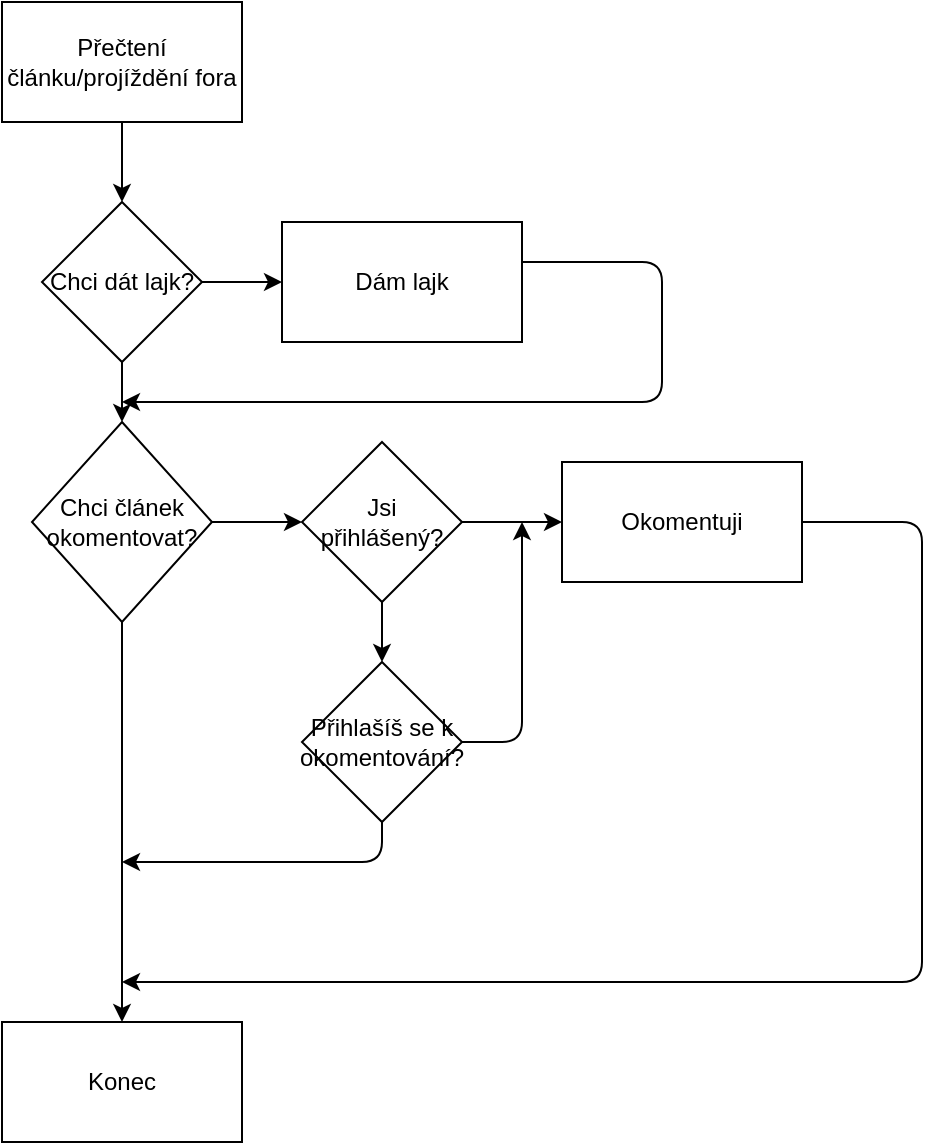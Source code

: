 <mxfile version="12.3.3" type="device" pages="1"><diagram id="nEupne2t4awD5uvPUcm4" name="Page-1"><mxGraphModel dx="1422" dy="713" grid="1" gridSize="10" guides="1" tooltips="1" connect="1" arrows="1" fold="1" page="1" pageScale="1" pageWidth="827" pageHeight="1169" math="0" shadow="0"><root><mxCell id="0"/><mxCell id="1" parent="0"/><mxCell id="olQP_683xIagijExRRT3-4" value="" style="edgeStyle=orthogonalEdgeStyle;rounded=0;orthogonalLoop=1;jettySize=auto;html=1;" edge="1" parent="1" source="olQP_683xIagijExRRT3-2"><mxGeometry relative="1" as="geometry"><mxPoint x="360" y="130" as="targetPoint"/></mxGeometry></mxCell><mxCell id="olQP_683xIagijExRRT3-2" value="Přečtení článku/projíždění fora" style="rounded=0;whiteSpace=wrap;html=1;" vertex="1" parent="1"><mxGeometry x="300" y="30" width="120" height="60" as="geometry"/></mxCell><mxCell id="olQP_683xIagijExRRT3-8" value="" style="edgeStyle=orthogonalEdgeStyle;rounded=0;orthogonalLoop=1;jettySize=auto;html=1;" edge="1" parent="1" source="olQP_683xIagijExRRT3-5" target="olQP_683xIagijExRRT3-6"><mxGeometry relative="1" as="geometry"/></mxCell><mxCell id="olQP_683xIagijExRRT3-14" value="" style="edgeStyle=orthogonalEdgeStyle;rounded=0;orthogonalLoop=1;jettySize=auto;html=1;" edge="1" parent="1" source="olQP_683xIagijExRRT3-5" target="olQP_683xIagijExRRT3-9"><mxGeometry relative="1" as="geometry"/></mxCell><mxCell id="olQP_683xIagijExRRT3-5" value="Chci dát lajk?" style="rhombus;whiteSpace=wrap;html=1;" vertex="1" parent="1"><mxGeometry x="320" y="130" width="80" height="80" as="geometry"/></mxCell><mxCell id="olQP_683xIagijExRRT3-6" value="Dám lajk" style="rounded=0;whiteSpace=wrap;html=1;" vertex="1" parent="1"><mxGeometry x="440" y="140" width="120" height="60" as="geometry"/></mxCell><mxCell id="olQP_683xIagijExRRT3-12" value="" style="edgeStyle=orthogonalEdgeStyle;rounded=0;orthogonalLoop=1;jettySize=auto;html=1;" edge="1" parent="1" source="olQP_683xIagijExRRT3-9" target="olQP_683xIagijExRRT3-11"><mxGeometry relative="1" as="geometry"/></mxCell><mxCell id="olQP_683xIagijExRRT3-18" value="" style="edgeStyle=orthogonalEdgeStyle;rounded=0;orthogonalLoop=1;jettySize=auto;html=1;" edge="1" parent="1" source="olQP_683xIagijExRRT3-9" target="olQP_683xIagijExRRT3-16"><mxGeometry relative="1" as="geometry"/></mxCell><mxCell id="olQP_683xIagijExRRT3-9" value="Chci článek okomentovat?" style="rhombus;whiteSpace=wrap;html=1;" vertex="1" parent="1"><mxGeometry x="315" y="240" width="90" height="100" as="geometry"/></mxCell><mxCell id="olQP_683xIagijExRRT3-10" value="Okomentuji" style="rounded=0;whiteSpace=wrap;html=1;" vertex="1" parent="1"><mxGeometry x="580" y="260" width="120" height="60" as="geometry"/></mxCell><mxCell id="olQP_683xIagijExRRT3-13" value="" style="edgeStyle=orthogonalEdgeStyle;rounded=0;orthogonalLoop=1;jettySize=auto;html=1;" edge="1" parent="1" source="olQP_683xIagijExRRT3-11" target="olQP_683xIagijExRRT3-10"><mxGeometry relative="1" as="geometry"/></mxCell><mxCell id="olQP_683xIagijExRRT3-23" value="" style="edgeStyle=orthogonalEdgeStyle;rounded=0;orthogonalLoop=1;jettySize=auto;html=1;" edge="1" parent="1" source="olQP_683xIagijExRRT3-11" target="olQP_683xIagijExRRT3-20"><mxGeometry relative="1" as="geometry"/></mxCell><mxCell id="olQP_683xIagijExRRT3-11" value="Jsi přihlášený?" style="rhombus;whiteSpace=wrap;html=1;" vertex="1" parent="1"><mxGeometry x="450" y="250" width="80" height="80" as="geometry"/></mxCell><mxCell id="olQP_683xIagijExRRT3-15" value="" style="endArrow=classic;html=1;" edge="1" parent="1"><mxGeometry width="50" height="50" relative="1" as="geometry"><mxPoint x="560" y="160" as="sourcePoint"/><mxPoint x="360" y="230" as="targetPoint"/><Array as="points"><mxPoint x="630" y="160"/><mxPoint x="630" y="230"/></Array></mxGeometry></mxCell><mxCell id="olQP_683xIagijExRRT3-16" value="Konec" style="rounded=0;whiteSpace=wrap;html=1;" vertex="1" parent="1"><mxGeometry x="300" y="540" width="120" height="60" as="geometry"/></mxCell><mxCell id="olQP_683xIagijExRRT3-17" value="" style="endArrow=classic;html=1;exitX=1;exitY=0.5;exitDx=0;exitDy=0;" edge="1" parent="1" source="olQP_683xIagijExRRT3-10"><mxGeometry width="50" height="50" relative="1" as="geometry"><mxPoint x="660" y="430" as="sourcePoint"/><mxPoint x="360" y="520" as="targetPoint"/><Array as="points"><mxPoint x="760" y="290"/><mxPoint x="760" y="520"/></Array></mxGeometry></mxCell><mxCell id="olQP_683xIagijExRRT3-20" value="Přihlašíš se k okomentování?" style="rhombus;whiteSpace=wrap;html=1;" vertex="1" parent="1"><mxGeometry x="450" y="360" width="80" height="80" as="geometry"/></mxCell><mxCell id="olQP_683xIagijExRRT3-21" value="" style="endArrow=classic;html=1;exitX=1;exitY=0.5;exitDx=0;exitDy=0;" edge="1" parent="1" source="olQP_683xIagijExRRT3-20"><mxGeometry width="50" height="50" relative="1" as="geometry"><mxPoint x="300" y="660" as="sourcePoint"/><mxPoint x="560" y="290" as="targetPoint"/><Array as="points"><mxPoint x="560" y="400"/></Array></mxGeometry></mxCell><mxCell id="olQP_683xIagijExRRT3-22" value="" style="endArrow=classic;html=1;exitX=0.5;exitY=1;exitDx=0;exitDy=0;" edge="1" parent="1" source="olQP_683xIagijExRRT3-20"><mxGeometry width="50" height="50" relative="1" as="geometry"><mxPoint x="300" y="660" as="sourcePoint"/><mxPoint x="360" y="460" as="targetPoint"/><Array as="points"><mxPoint x="490" y="460"/></Array></mxGeometry></mxCell></root></mxGraphModel></diagram></mxfile>